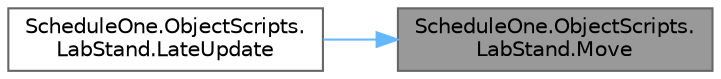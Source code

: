 digraph "ScheduleOne.ObjectScripts.LabStand.Move"
{
 // LATEX_PDF_SIZE
  bgcolor="transparent";
  edge [fontname=Helvetica,fontsize=10,labelfontname=Helvetica,labelfontsize=10];
  node [fontname=Helvetica,fontsize=10,shape=box,height=0.2,width=0.4];
  rankdir="RL";
  Node1 [id="Node000001",label="ScheduleOne.ObjectScripts.\lLabStand.Move",height=0.2,width=0.4,color="gray40", fillcolor="grey60", style="filled", fontcolor="black",tooltip=" "];
  Node1 -> Node2 [id="edge1_Node000001_Node000002",dir="back",color="steelblue1",style="solid",tooltip=" "];
  Node2 [id="Node000002",label="ScheduleOne.ObjectScripts.\lLabStand.LateUpdate",height=0.2,width=0.4,color="grey40", fillcolor="white", style="filled",URL="$class_schedule_one_1_1_object_scripts_1_1_lab_stand.html#a8ad7f80b492fbf7a5e2a63d3c90a11cf",tooltip=" "];
}
